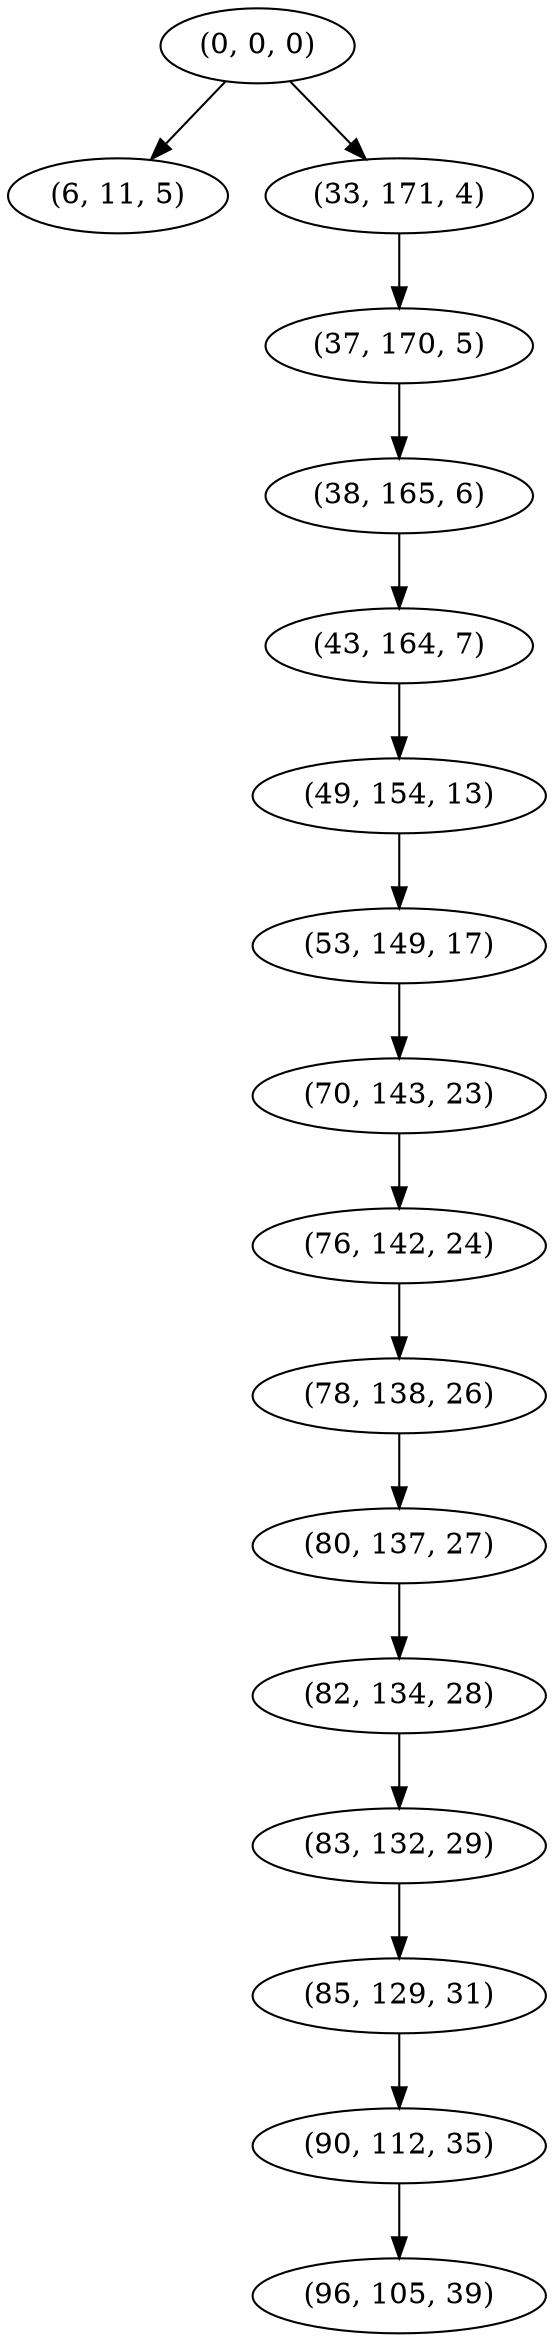 digraph tree {
    "(0, 0, 0)";
    "(6, 11, 5)";
    "(33, 171, 4)";
    "(37, 170, 5)";
    "(38, 165, 6)";
    "(43, 164, 7)";
    "(49, 154, 13)";
    "(53, 149, 17)";
    "(70, 143, 23)";
    "(76, 142, 24)";
    "(78, 138, 26)";
    "(80, 137, 27)";
    "(82, 134, 28)";
    "(83, 132, 29)";
    "(85, 129, 31)";
    "(90, 112, 35)";
    "(96, 105, 39)";
    "(0, 0, 0)" -> "(6, 11, 5)";
    "(0, 0, 0)" -> "(33, 171, 4)";
    "(33, 171, 4)" -> "(37, 170, 5)";
    "(37, 170, 5)" -> "(38, 165, 6)";
    "(38, 165, 6)" -> "(43, 164, 7)";
    "(43, 164, 7)" -> "(49, 154, 13)";
    "(49, 154, 13)" -> "(53, 149, 17)";
    "(53, 149, 17)" -> "(70, 143, 23)";
    "(70, 143, 23)" -> "(76, 142, 24)";
    "(76, 142, 24)" -> "(78, 138, 26)";
    "(78, 138, 26)" -> "(80, 137, 27)";
    "(80, 137, 27)" -> "(82, 134, 28)";
    "(82, 134, 28)" -> "(83, 132, 29)";
    "(83, 132, 29)" -> "(85, 129, 31)";
    "(85, 129, 31)" -> "(90, 112, 35)";
    "(90, 112, 35)" -> "(96, 105, 39)";
}
